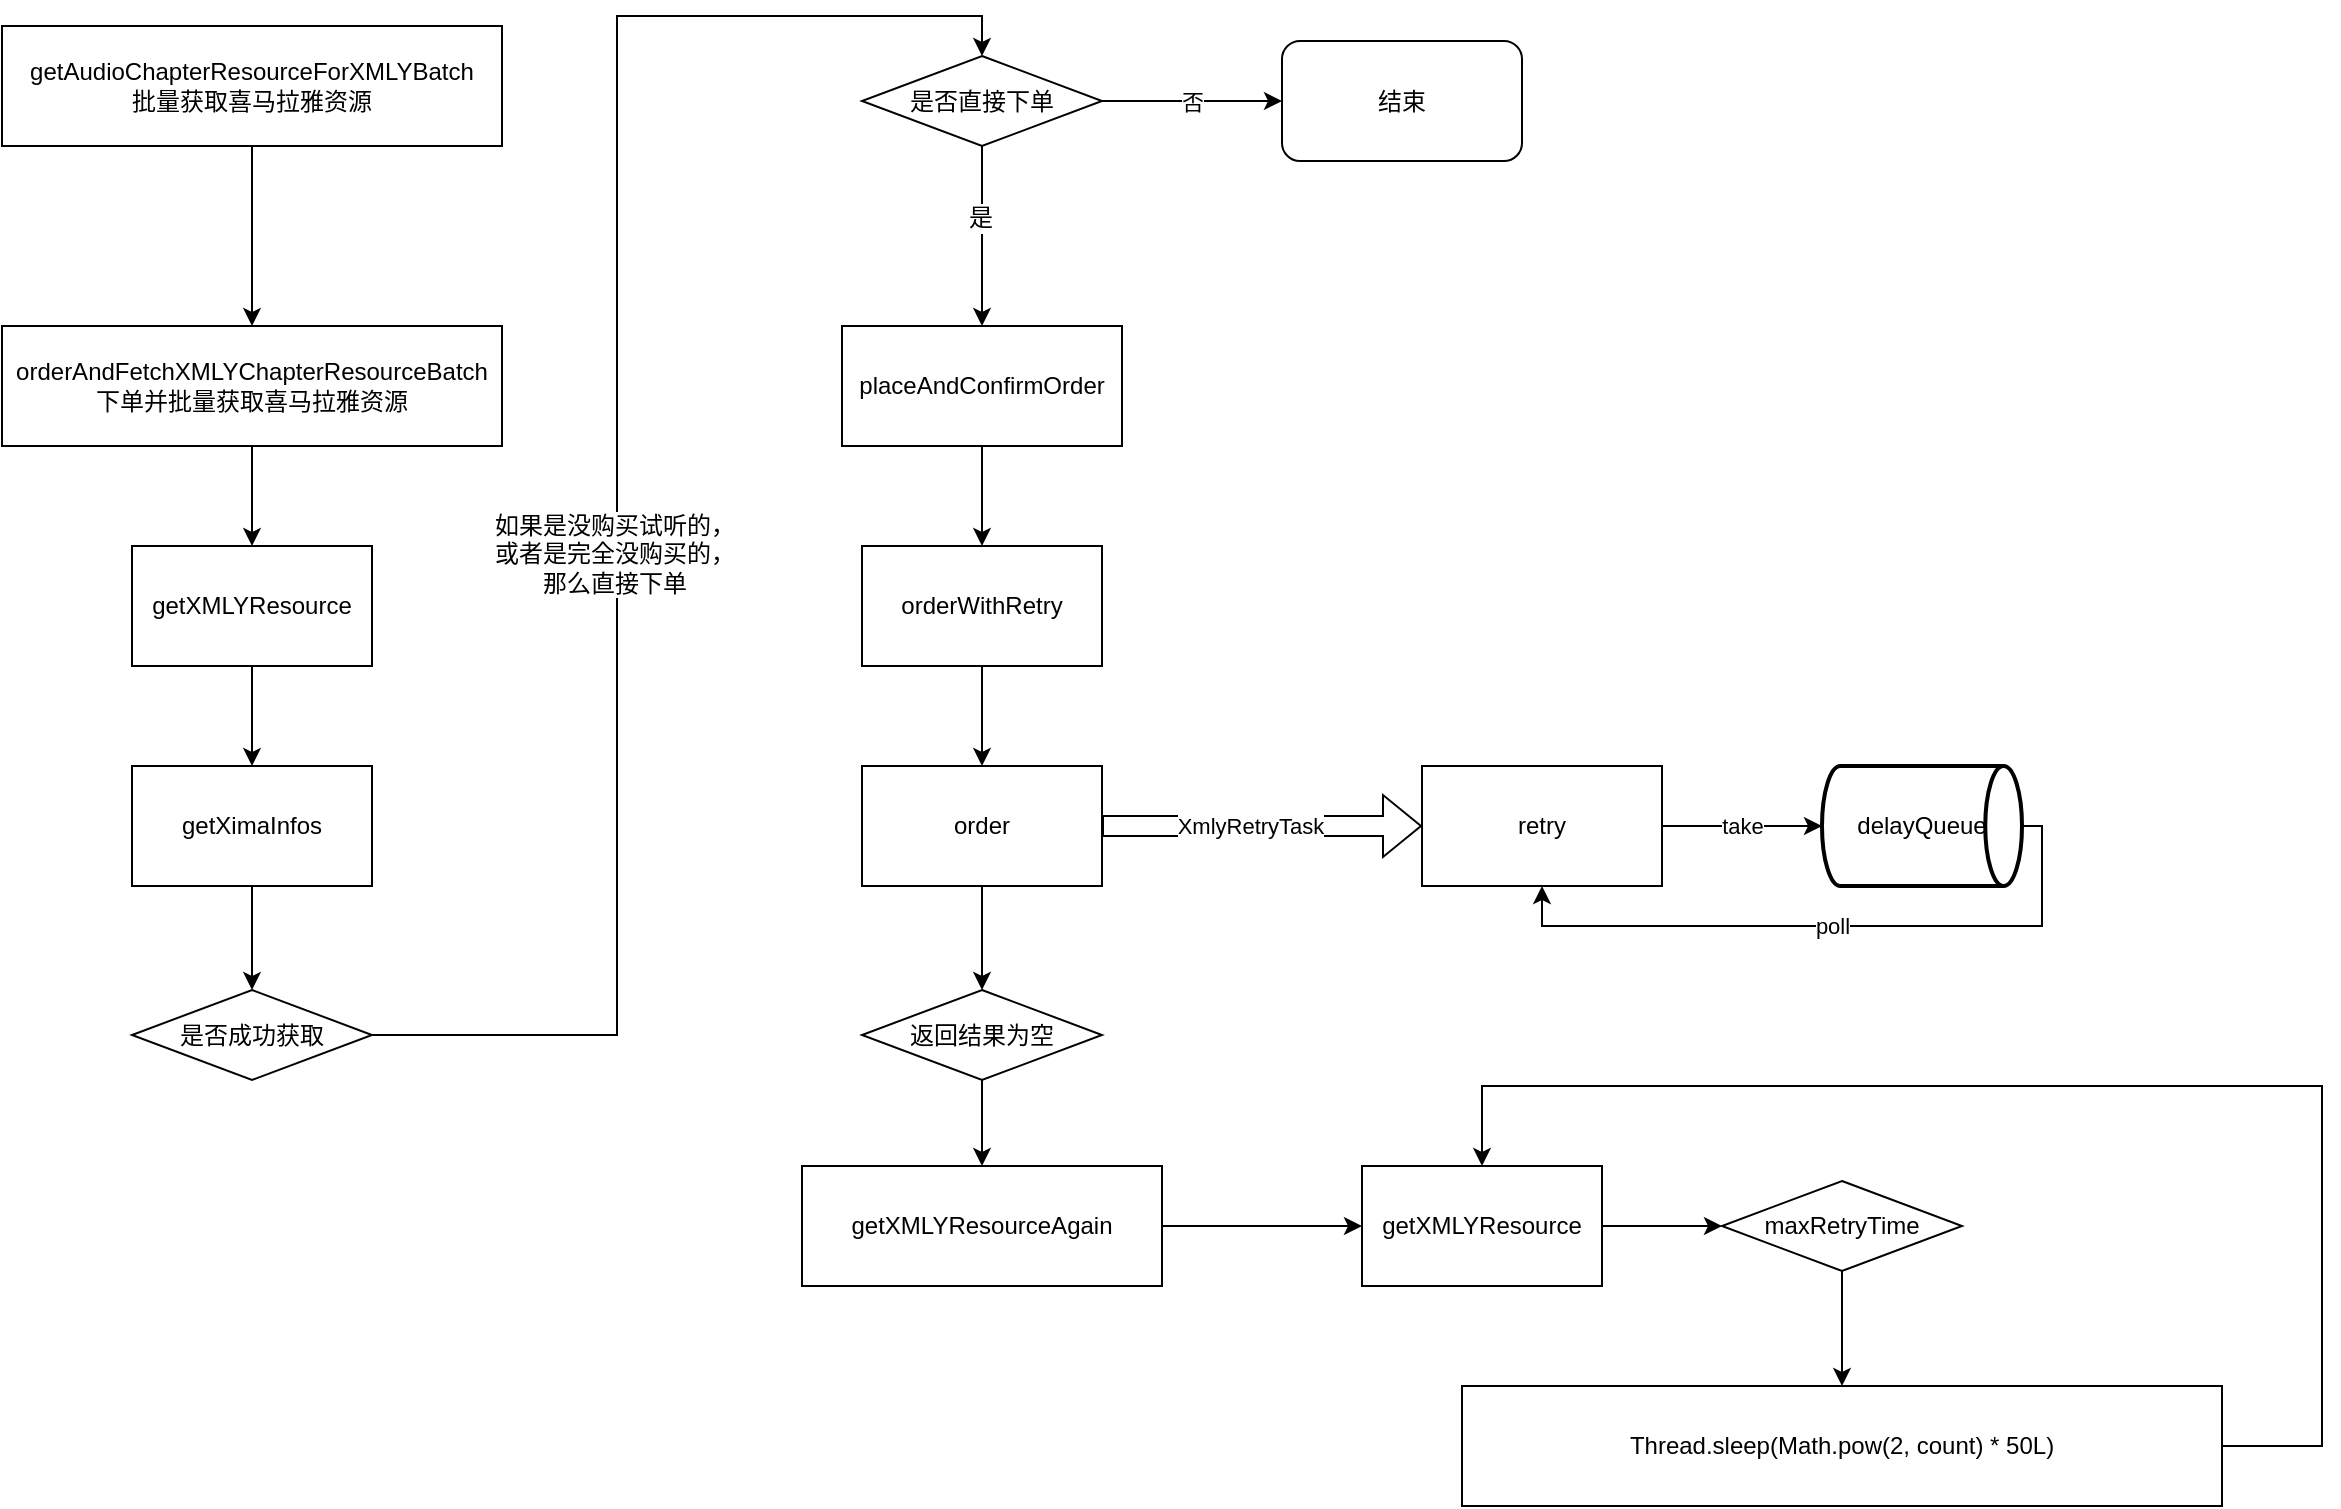 <mxfile version="12.8.1" type="github"><diagram id="teqdCyN2OyT3eBFVQ0Jv" name="Page-1"><mxGraphModel dx="1874" dy="757" grid="1" gridSize="10" guides="1" tooltips="1" connect="1" arrows="1" fold="1" page="1" pageScale="1" pageWidth="827" pageHeight="1169" math="0" shadow="0"><root><mxCell id="0"/><mxCell id="1" parent="0"/><mxCell id="z_Jk0YvFQxzNmn3L2Yym-2" style="edgeStyle=orthogonalEdgeStyle;rounded=0;orthogonalLoop=1;jettySize=auto;html=1;" edge="1" parent="1" source="z_Jk0YvFQxzNmn3L2Yym-1"><mxGeometry relative="1" as="geometry"><mxPoint x="265" y="230" as="targetPoint"/></mxGeometry></mxCell><mxCell id="z_Jk0YvFQxzNmn3L2Yym-1" value="getAudioChapterResourceForXMLYBatch&lt;br&gt;批量获取喜马拉雅资源" style="rounded=0;whiteSpace=wrap;html=1;" vertex="1" parent="1"><mxGeometry x="140" y="80" width="250" height="60" as="geometry"/></mxCell><mxCell id="z_Jk0YvFQxzNmn3L2Yym-8" style="edgeStyle=orthogonalEdgeStyle;rounded=0;orthogonalLoop=1;jettySize=auto;html=1;entryX=0.5;entryY=0;entryDx=0;entryDy=0;" edge="1" parent="1" source="z_Jk0YvFQxzNmn3L2Yym-5" target="z_Jk0YvFQxzNmn3L2Yym-7"><mxGeometry relative="1" as="geometry"/></mxCell><mxCell id="z_Jk0YvFQxzNmn3L2Yym-5" value="&lt;span style=&quot;text-align: left ; white-space: nowrap&quot;&gt;orderAndFetchXMLYChapterResourceBatch&lt;br&gt;下单并批量获取喜马拉雅资源&lt;br&gt;&lt;/span&gt;" style="rounded=0;whiteSpace=wrap;html=1;" vertex="1" parent="1"><mxGeometry x="140" y="230" width="250" height="60" as="geometry"/></mxCell><mxCell id="z_Jk0YvFQxzNmn3L2Yym-11" style="edgeStyle=orthogonalEdgeStyle;rounded=0;orthogonalLoop=1;jettySize=auto;html=1;" edge="1" parent="1" source="z_Jk0YvFQxzNmn3L2Yym-7" target="z_Jk0YvFQxzNmn3L2Yym-10"><mxGeometry relative="1" as="geometry"/></mxCell><mxCell id="z_Jk0YvFQxzNmn3L2Yym-7" value="&lt;span style=&quot;text-align: left&quot;&gt;getXMLYResource&lt;/span&gt;" style="rounded=0;whiteSpace=wrap;html=1;" vertex="1" parent="1"><mxGeometry x="205" y="340" width="120" height="60" as="geometry"/></mxCell><mxCell id="z_Jk0YvFQxzNmn3L2Yym-13" style="edgeStyle=orthogonalEdgeStyle;rounded=0;orthogonalLoop=1;jettySize=auto;html=1;entryX=0.5;entryY=0;entryDx=0;entryDy=0;" edge="1" parent="1" source="z_Jk0YvFQxzNmn3L2Yym-10" target="z_Jk0YvFQxzNmn3L2Yym-12"><mxGeometry relative="1" as="geometry"/></mxCell><mxCell id="z_Jk0YvFQxzNmn3L2Yym-10" value="&lt;span style=&quot;text-align: left ; white-space: nowrap&quot;&gt;getXimaInfos&lt;/span&gt;" style="rounded=0;whiteSpace=wrap;html=1;" vertex="1" parent="1"><mxGeometry x="205" y="450" width="120" height="60" as="geometry"/></mxCell><mxCell id="z_Jk0YvFQxzNmn3L2Yym-15" style="edgeStyle=orthogonalEdgeStyle;rounded=0;orthogonalLoop=1;jettySize=auto;html=1;entryX=0.5;entryY=0;entryDx=0;entryDy=0;" edge="1" parent="1" source="z_Jk0YvFQxzNmn3L2Yym-12" target="z_Jk0YvFQxzNmn3L2Yym-14"><mxGeometry relative="1" as="geometry"/></mxCell><mxCell id="z_Jk0YvFQxzNmn3L2Yym-21" value="如果是没购买试听的，&lt;br&gt;或者是完全没购买的，&lt;br&gt;那么直接下单" style="text;html=1;align=center;verticalAlign=middle;resizable=0;points=[];labelBackgroundColor=#ffffff;" vertex="1" connectable="0" parent="z_Jk0YvFQxzNmn3L2Yym-15"><mxGeometry y="3" relative="1" as="geometry"><mxPoint x="1" y="54" as="offset"/></mxGeometry></mxCell><mxCell id="z_Jk0YvFQxzNmn3L2Yym-12" value="是否成功获取" style="rhombus;whiteSpace=wrap;html=1;" vertex="1" parent="1"><mxGeometry x="205" y="562" width="120" height="45" as="geometry"/></mxCell><mxCell id="z_Jk0YvFQxzNmn3L2Yym-17" value="否" style="edgeStyle=orthogonalEdgeStyle;rounded=0;orthogonalLoop=1;jettySize=auto;html=1;entryX=0;entryY=0.5;entryDx=0;entryDy=0;" edge="1" parent="1" target="z_Jk0YvFQxzNmn3L2Yym-16"><mxGeometry relative="1" as="geometry"><mxPoint x="690" y="117.5" as="sourcePoint"/><Array as="points"><mxPoint x="730" y="117.5"/><mxPoint x="730" y="117.5"/></Array></mxGeometry></mxCell><mxCell id="z_Jk0YvFQxzNmn3L2Yym-19" style="edgeStyle=orthogonalEdgeStyle;rounded=0;orthogonalLoop=1;jettySize=auto;html=1;entryX=0.5;entryY=0;entryDx=0;entryDy=0;" edge="1" parent="1" source="z_Jk0YvFQxzNmn3L2Yym-14" target="z_Jk0YvFQxzNmn3L2Yym-18"><mxGeometry relative="1" as="geometry"/></mxCell><mxCell id="z_Jk0YvFQxzNmn3L2Yym-20" value="是" style="text;html=1;align=center;verticalAlign=middle;resizable=0;points=[];labelBackgroundColor=#ffffff;" vertex="1" connectable="0" parent="z_Jk0YvFQxzNmn3L2Yym-19"><mxGeometry x="-0.234" y="-1" relative="1" as="geometry"><mxPoint y="1" as="offset"/></mxGeometry></mxCell><mxCell id="z_Jk0YvFQxzNmn3L2Yym-14" value="是否直接下单" style="rhombus;whiteSpace=wrap;html=1;" vertex="1" parent="1"><mxGeometry x="570" y="95" width="120" height="45" as="geometry"/></mxCell><mxCell id="z_Jk0YvFQxzNmn3L2Yym-16" value="结束" style="rounded=1;whiteSpace=wrap;html=1;" vertex="1" parent="1"><mxGeometry x="780" y="87.5" width="120" height="60" as="geometry"/></mxCell><mxCell id="z_Jk0YvFQxzNmn3L2Yym-23" style="edgeStyle=orthogonalEdgeStyle;rounded=0;orthogonalLoop=1;jettySize=auto;html=1;entryX=0.5;entryY=0;entryDx=0;entryDy=0;" edge="1" parent="1" source="z_Jk0YvFQxzNmn3L2Yym-18" target="z_Jk0YvFQxzNmn3L2Yym-22"><mxGeometry relative="1" as="geometry"/></mxCell><mxCell id="z_Jk0YvFQxzNmn3L2Yym-18" value="&lt;div style=&quot;text-align: left&quot;&gt;&lt;span&gt;placeAndConfirmOrder&lt;/span&gt;&lt;/div&gt;" style="rounded=0;whiteSpace=wrap;html=1;" vertex="1" parent="1"><mxGeometry x="560" y="230" width="140" height="60" as="geometry"/></mxCell><mxCell id="z_Jk0YvFQxzNmn3L2Yym-32" style="edgeStyle=orthogonalEdgeStyle;rounded=0;orthogonalLoop=1;jettySize=auto;html=1;" edge="1" parent="1" source="z_Jk0YvFQxzNmn3L2Yym-22" target="z_Jk0YvFQxzNmn3L2Yym-31"><mxGeometry relative="1" as="geometry"/></mxCell><mxCell id="z_Jk0YvFQxzNmn3L2Yym-22" value="orderWithRetry" style="rounded=0;whiteSpace=wrap;html=1;" vertex="1" parent="1"><mxGeometry x="570" y="340" width="120" height="60" as="geometry"/></mxCell><mxCell id="z_Jk0YvFQxzNmn3L2Yym-38" value="poll" style="edgeStyle=orthogonalEdgeStyle;rounded=0;orthogonalLoop=1;jettySize=auto;html=1;entryX=0.5;entryY=1;entryDx=0;entryDy=0;" edge="1" parent="1" source="z_Jk0YvFQxzNmn3L2Yym-24" target="z_Jk0YvFQxzNmn3L2Yym-33"><mxGeometry relative="1" as="geometry"><Array as="points"><mxPoint x="1160" y="480"/><mxPoint x="1160" y="530"/><mxPoint x="910" y="530"/></Array></mxGeometry></mxCell><mxCell id="z_Jk0YvFQxzNmn3L2Yym-24" value="delayQueue" style="strokeWidth=2;html=1;shape=mxgraph.flowchart.direct_data;whiteSpace=wrap;" vertex="1" parent="1"><mxGeometry x="1050" y="450" width="100" height="60" as="geometry"/></mxCell><mxCell id="z_Jk0YvFQxzNmn3L2Yym-34" value="XmlyRetryTask" style="edgeStyle=orthogonalEdgeStyle;rounded=0;orthogonalLoop=1;jettySize=auto;html=1;entryX=0;entryY=0.5;entryDx=0;entryDy=0;shape=flexArrow;" edge="1" parent="1" source="z_Jk0YvFQxzNmn3L2Yym-31" target="z_Jk0YvFQxzNmn3L2Yym-33"><mxGeometry x="-0.077" relative="1" as="geometry"><mxPoint as="offset"/></mxGeometry></mxCell><mxCell id="z_Jk0YvFQxzNmn3L2Yym-43" style="edgeStyle=orthogonalEdgeStyle;rounded=0;orthogonalLoop=1;jettySize=auto;html=1;" edge="1" parent="1" source="z_Jk0YvFQxzNmn3L2Yym-31" target="z_Jk0YvFQxzNmn3L2Yym-42"><mxGeometry relative="1" as="geometry"/></mxCell><mxCell id="z_Jk0YvFQxzNmn3L2Yym-31" value="order" style="rounded=0;whiteSpace=wrap;html=1;" vertex="1" parent="1"><mxGeometry x="570" y="450" width="120" height="60" as="geometry"/></mxCell><mxCell id="z_Jk0YvFQxzNmn3L2Yym-40" value="take" style="edgeStyle=orthogonalEdgeStyle;rounded=0;orthogonalLoop=1;jettySize=auto;html=1;" edge="1" parent="1" source="z_Jk0YvFQxzNmn3L2Yym-33" target="z_Jk0YvFQxzNmn3L2Yym-24"><mxGeometry relative="1" as="geometry"/></mxCell><mxCell id="z_Jk0YvFQxzNmn3L2Yym-33" value="retry" style="rounded=0;whiteSpace=wrap;html=1;" vertex="1" parent="1"><mxGeometry x="850" y="450" width="120" height="60" as="geometry"/></mxCell><mxCell id="z_Jk0YvFQxzNmn3L2Yym-46" style="edgeStyle=orthogonalEdgeStyle;rounded=0;orthogonalLoop=1;jettySize=auto;html=1;entryX=0;entryY=0.5;entryDx=0;entryDy=0;" edge="1" parent="1" source="z_Jk0YvFQxzNmn3L2Yym-41" target="z_Jk0YvFQxzNmn3L2Yym-45"><mxGeometry relative="1" as="geometry"/></mxCell><mxCell id="z_Jk0YvFQxzNmn3L2Yym-41" value="&lt;span style=&quot;text-align: left&quot;&gt;getXMLYResourceAgain&lt;/span&gt;" style="rounded=0;whiteSpace=wrap;html=1;" vertex="1" parent="1"><mxGeometry x="540" y="650" width="180" height="60" as="geometry"/></mxCell><mxCell id="z_Jk0YvFQxzNmn3L2Yym-44" style="edgeStyle=orthogonalEdgeStyle;rounded=0;orthogonalLoop=1;jettySize=auto;html=1;" edge="1" parent="1" source="z_Jk0YvFQxzNmn3L2Yym-42" target="z_Jk0YvFQxzNmn3L2Yym-41"><mxGeometry relative="1" as="geometry"/></mxCell><mxCell id="z_Jk0YvFQxzNmn3L2Yym-42" value="返回结果为空" style="rhombus;whiteSpace=wrap;html=1;" vertex="1" parent="1"><mxGeometry x="570" y="562" width="120" height="45" as="geometry"/></mxCell><mxCell id="z_Jk0YvFQxzNmn3L2Yym-47" style="edgeStyle=orthogonalEdgeStyle;rounded=0;orthogonalLoop=1;jettySize=auto;html=1;entryX=0.5;entryY=0;entryDx=0;entryDy=0;exitX=1;exitY=0.5;exitDx=0;exitDy=0;" edge="1" parent="1" source="z_Jk0YvFQxzNmn3L2Yym-53" target="z_Jk0YvFQxzNmn3L2Yym-45"><mxGeometry relative="1" as="geometry"><mxPoint x="1000" y="540" as="targetPoint"/><Array as="points"><mxPoint x="1300" y="790"/><mxPoint x="1300" y="610"/><mxPoint x="880" y="610"/></Array></mxGeometry></mxCell><mxCell id="z_Jk0YvFQxzNmn3L2Yym-52" style="edgeStyle=orthogonalEdgeStyle;rounded=0;orthogonalLoop=1;jettySize=auto;html=1;entryX=0;entryY=0.5;entryDx=0;entryDy=0;" edge="1" parent="1" source="z_Jk0YvFQxzNmn3L2Yym-45" target="z_Jk0YvFQxzNmn3L2Yym-51"><mxGeometry relative="1" as="geometry"/></mxCell><mxCell id="z_Jk0YvFQxzNmn3L2Yym-45" value="&lt;span style=&quot;text-align: left&quot;&gt;getXMLYResource&lt;/span&gt;" style="rounded=0;whiteSpace=wrap;html=1;" vertex="1" parent="1"><mxGeometry x="820" y="650" width="120" height="60" as="geometry"/></mxCell><mxCell id="z_Jk0YvFQxzNmn3L2Yym-54" style="edgeStyle=orthogonalEdgeStyle;rounded=0;orthogonalLoop=1;jettySize=auto;html=1;entryX=0.5;entryY=0;entryDx=0;entryDy=0;" edge="1" parent="1" source="z_Jk0YvFQxzNmn3L2Yym-51" target="z_Jk0YvFQxzNmn3L2Yym-53"><mxGeometry relative="1" as="geometry"/></mxCell><mxCell id="z_Jk0YvFQxzNmn3L2Yym-51" value="&lt;span style=&quot;text-align: left ; white-space: nowrap&quot;&gt;maxRetryTime&lt;/span&gt;" style="rhombus;whiteSpace=wrap;html=1;" vertex="1" parent="1"><mxGeometry x="1000" y="657.5" width="120" height="45" as="geometry"/></mxCell><mxCell id="z_Jk0YvFQxzNmn3L2Yym-53" value="&lt;span style=&quot;text-align: left&quot;&gt;Thread.sleep(&lt;/span&gt;&lt;span style=&quot;text-align: left ; white-space: nowrap&quot;&gt;Math.pow(2, count) * 50L&lt;/span&gt;&lt;span style=&quot;text-align: left&quot;&gt;)&lt;/span&gt;" style="rounded=0;whiteSpace=wrap;html=1;" vertex="1" parent="1"><mxGeometry x="870" y="760" width="380" height="60" as="geometry"/></mxCell></root></mxGraphModel></diagram></mxfile>